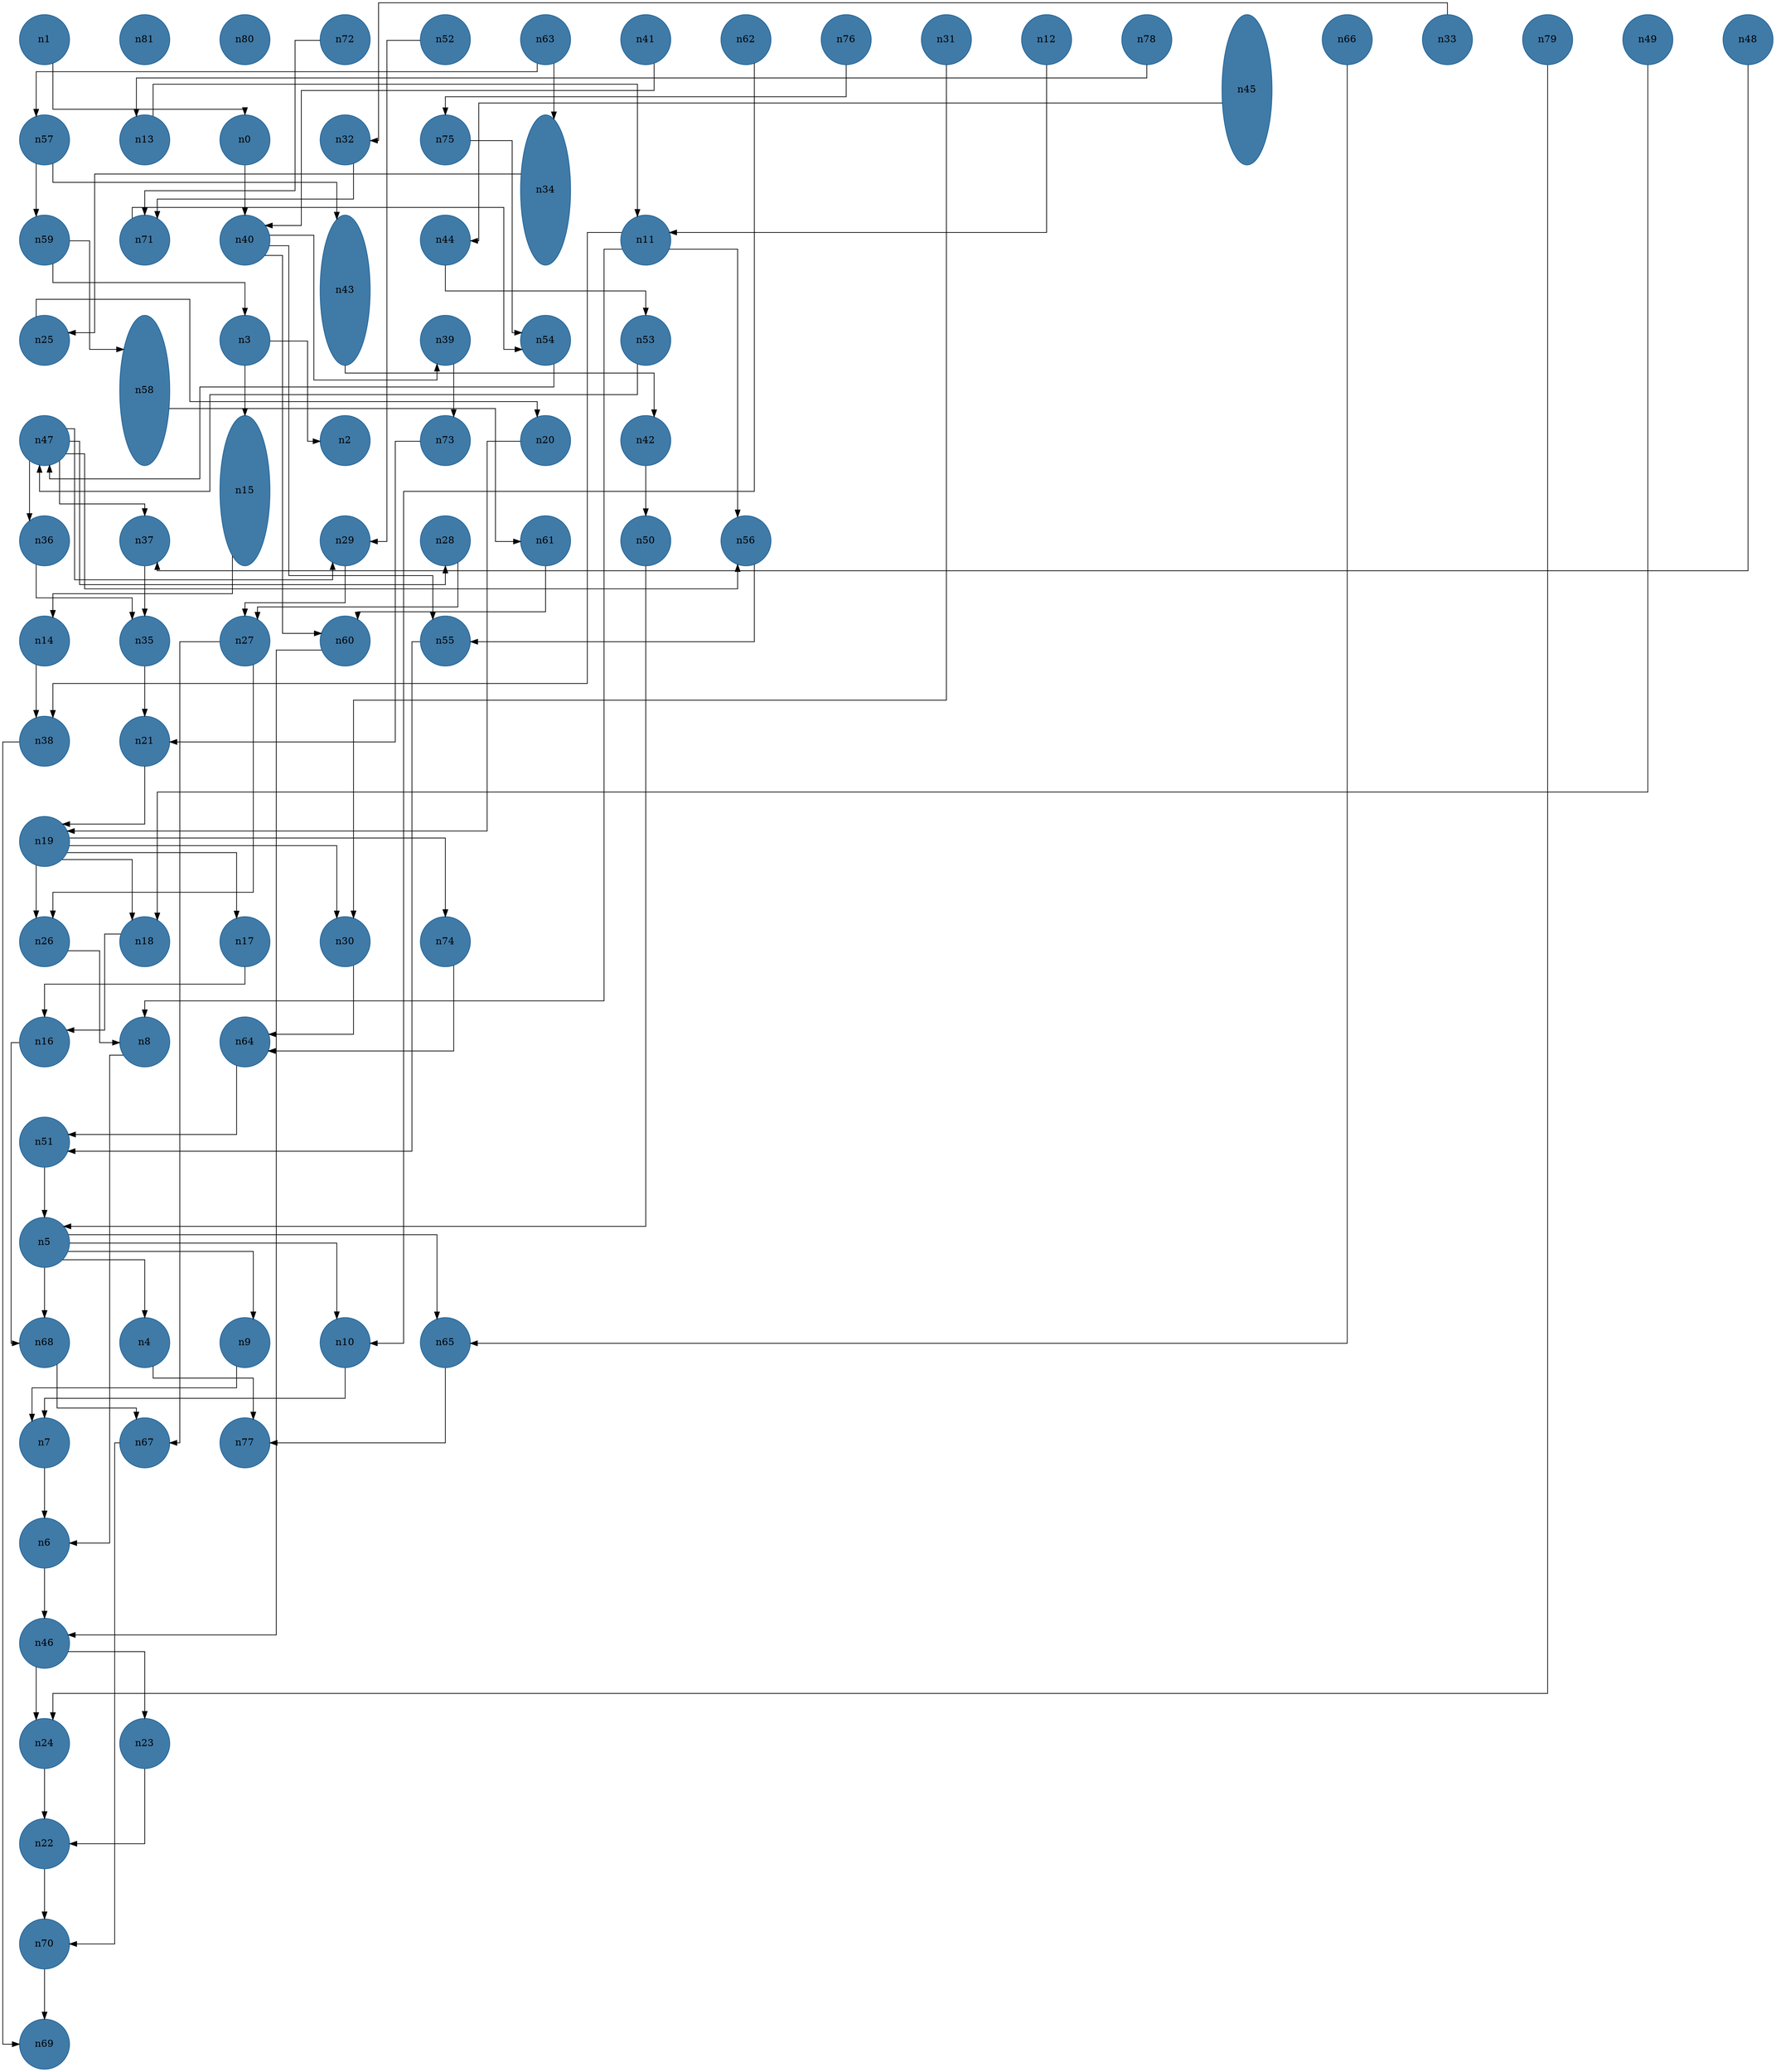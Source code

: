 //do not use DOT to generate pdf use NEATO or FDP
digraph{
layout="neato";
splines="ortho";
n1[shape="ellipse", style="filled", color="#004E8ABF", pos="0,42!", height="1", width="1"];
n1 -> n0;
n81[shape="ellipse", style="filled", color="#004E8ABF", pos="2,42!", height="1", width="1"];
n80[shape="ellipse", style="filled", color="#004E8ABF", pos="4,42!", height="1", width="1"];
n72[shape="ellipse", style="filled", color="#004E8ABF", pos="6,42!", height="1", width="1"];
n72 -> n71;
n52[shape="ellipse", style="filled", color="#004E8ABF", pos="8,42!", height="1", width="1"];
n52 -> n29;
n63[shape="ellipse", style="filled", color="#004E8ABF", pos="10,42!", height="1", width="1"];
n63 -> n57;
n63 -> n34;
n41[shape="ellipse", style="filled", color="#004E8ABF", pos="12,42!", height="1", width="1"];
n41 -> n40;
n62[shape="ellipse", style="filled", color="#004E8ABF", pos="14,42!", height="1", width="1"];
n62 -> n10;
n76[shape="ellipse", style="filled", color="#004E8ABF", pos="16,42!", height="1", width="1"];
n76 -> n75;
n31[shape="ellipse", style="filled", color="#004E8ABF", pos="18,42!", height="1", width="1"];
n31 -> n30;
n12[shape="ellipse", style="filled", color="#004E8ABF", pos="20,42!", height="1", width="1"];
n12 -> n11;
n78[shape="ellipse", style="filled", color="#004E8ABF", pos="22,42!", height="1", width="1"];
n78 -> n13;
n45[shape="ellipse", style="filled", color="#004E8ABF", pos="24,41!", height="3", width="1"];
n45 -> n44;
n66[shape="ellipse", style="filled", color="#004E8ABF", pos="26,42!", height="1", width="1"];
n66 -> n65;
n33[shape="ellipse", style="filled", color="#004E8ABF", pos="28,42!", height="1", width="1"];
n33 -> n32;
n79[shape="ellipse", style="filled", color="#004E8ABF", pos="30,42!", height="1", width="1"];
n79 -> n24;
n49[shape="ellipse", style="filled", color="#004E8ABF", pos="32,42!", height="1", width="1"];
n49 -> n18;
n48[shape="ellipse", style="filled", color="#004E8ABF", pos="34,42!", height="1", width="1"];
n48 -> n37;
n57[shape="ellipse", style="filled", color="#004E8ABF", pos="0,40!", height="1", width="1"];
n57 -> n59;
n57 -> n43;
n13[shape="ellipse", style="filled", color="#004E8ABF", pos="2,40!", height="1", width="1"];
n13 -> n11;
n0[shape="ellipse", style="filled", color="#004E8ABF", pos="4,40!", height="1", width="1"];
n0 -> n40;
n32[shape="ellipse", style="filled", color="#004E8ABF", pos="6,40!", height="1", width="1"];
n32 -> n71;
n75[shape="ellipse", style="filled", color="#004E8ABF", pos="8,40!", height="1", width="1"];
n75 -> n54;
n34[shape="ellipse", style="filled", color="#004E8ABF", pos="10,39!", height="3", width="1"];
n34 -> n25;
n59[shape="ellipse", style="filled", color="#004E8ABF", pos="0,38!", height="1", width="1"];
n59 -> n58;
n59 -> n3;
n71[shape="ellipse", style="filled", color="#004E8ABF", pos="2,38!", height="1", width="1"];
n71 -> n54;
n40[shape="ellipse", style="filled", color="#004E8ABF", pos="4,38!", height="1", width="1"];
n40 -> n39;
n40 -> n60;
n40 -> n55;
n43[shape="ellipse", style="filled", color="#004E8ABF", pos="6,37!", height="3", width="1"];
n43 -> n42;
n44[shape="ellipse", style="filled", color="#004E8ABF", pos="8,38!", height="1", width="1"];
n44 -> n53;
n11[shape="ellipse", style="filled", color="#004E8ABF", pos="12,38!", height="1", width="1"];
n11 -> n38;
n11 -> n8;
n11 -> n56;
n25[shape="ellipse", style="filled", color="#004E8ABF", pos="0,36!", height="1", width="1"];
n25 -> n20;
n58[shape="ellipse", style="filled", color="#004E8ABF", pos="2,35!", height="3", width="1"];
n58 -> n61;
n3[shape="ellipse", style="filled", color="#004E8ABF", pos="4,36!", height="1", width="1"];
n3 -> n15;
n3 -> n2;
n39[shape="ellipse", style="filled", color="#004E8ABF", pos="8,36!", height="1", width="1"];
n39 -> n73;
n54[shape="ellipse", style="filled", color="#004E8ABF", pos="10,36!", height="1", width="1"];
n54 -> n47;
n53[shape="ellipse", style="filled", color="#004E8ABF", pos="12,36!", height="1", width="1"];
n53 -> n47;
n47[shape="ellipse", style="filled", color="#004E8ABF", pos="0,34!", height="1", width="1"];
n47 -> n36;
n47 -> n37;
n47 -> n29;
n47 -> n28;
n47 -> n56;
n15[shape="ellipse", style="filled", color="#004E8ABF", pos="4,33!", height="3", width="1"];
n15 -> n14;
n2[shape="ellipse", style="filled", color="#004E8ABF", pos="6,34!", height="1", width="1"];
n73[shape="ellipse", style="filled", color="#004E8ABF", pos="8,34!", height="1", width="1"];
n73 -> n21;
n20[shape="ellipse", style="filled", color="#004E8ABF", pos="10,34!", height="1", width="1"];
n20 -> n19;
n42[shape="ellipse", style="filled", color="#004E8ABF", pos="12,34!", height="1", width="1"];
n42 -> n50;
n36[shape="ellipse", style="filled", color="#004E8ABF", pos="0,32!", height="1", width="1"];
n36 -> n35;
n37[shape="ellipse", style="filled", color="#004E8ABF", pos="2,32!", height="1", width="1"];
n37 -> n35;
n29[shape="ellipse", style="filled", color="#004E8ABF", pos="6,32!", height="1", width="1"];
n29 -> n27;
n28[shape="ellipse", style="filled", color="#004E8ABF", pos="8,32!", height="1", width="1"];
n28 -> n27;
n61[shape="ellipse", style="filled", color="#004E8ABF", pos="10,32!", height="1", width="1"];
n61 -> n60;
n50[shape="ellipse", style="filled", color="#004E8ABF", pos="12,32!", height="1", width="1"];
n50 -> n5;
n56[shape="ellipse", style="filled", color="#004E8ABF", pos="14,32!", height="1", width="1"];
n56 -> n55;
n14[shape="ellipse", style="filled", color="#004E8ABF", pos="0,30!", height="1", width="1"];
n14 -> n38;
n35[shape="ellipse", style="filled", color="#004E8ABF", pos="2,30!", height="1", width="1"];
n35 -> n21;
n27[shape="ellipse", style="filled", color="#004E8ABF", pos="4,30!", height="1", width="1"];
n27 -> n26;
n27 -> n67;
n60[shape="ellipse", style="filled", color="#004E8ABF", pos="6,30!", height="1", width="1"];
n60 -> n46;
n55[shape="ellipse", style="filled", color="#004E8ABF", pos="8,30!", height="1", width="1"];
n55 -> n51;
n38[shape="ellipse", style="filled", color="#004E8ABF", pos="0,28!", height="1", width="1"];
n38 -> n69;
n21[shape="ellipse", style="filled", color="#004E8ABF", pos="2,28!", height="1", width="1"];
n21 -> n19;
n19[shape="ellipse", style="filled", color="#004E8ABF", pos="0,26!", height="1", width="1"];
n19 -> n26;
n19 -> n18;
n19 -> n17;
n19 -> n30;
n19 -> n74;
n26[shape="ellipse", style="filled", color="#004E8ABF", pos="0,24!", height="1", width="1"];
n26 -> n8;
n18[shape="ellipse", style="filled", color="#004E8ABF", pos="2,24!", height="1", width="1"];
n18 -> n16;
n17[shape="ellipse", style="filled", color="#004E8ABF", pos="4,24!", height="1", width="1"];
n17 -> n16;
n30[shape="ellipse", style="filled", color="#004E8ABF", pos="6,24!", height="1", width="1"];
n30 -> n64;
n74[shape="ellipse", style="filled", color="#004E8ABF", pos="8,24!", height="1", width="1"];
n74 -> n64;
n16[shape="ellipse", style="filled", color="#004E8ABF", pos="0,22!", height="1", width="1"];
n16 -> n68;
n8[shape="ellipse", style="filled", color="#004E8ABF", pos="2,22!", height="1", width="1"];
n8 -> n6;
n64[shape="ellipse", style="filled", color="#004E8ABF", pos="4,22!", height="1", width="1"];
n64 -> n51;
n51[shape="ellipse", style="filled", color="#004E8ABF", pos="0,20!", height="1", width="1"];
n51 -> n5;
n5[shape="ellipse", style="filled", color="#004E8ABF", pos="0,18!", height="1", width="1"];
n5 -> n68;
n5 -> n4;
n5 -> n9;
n5 -> n10;
n5 -> n65;
n68[shape="ellipse", style="filled", color="#004E8ABF", pos="0,16!", height="1", width="1"];
n68 -> n67;
n4[shape="ellipse", style="filled", color="#004E8ABF", pos="2,16!", height="1", width="1"];
n4 -> n77;
n9[shape="ellipse", style="filled", color="#004E8ABF", pos="4,16!", height="1", width="1"];
n9 -> n7;
n10[shape="ellipse", style="filled", color="#004E8ABF", pos="6,16!", height="1", width="1"];
n10 -> n7;
n65[shape="ellipse", style="filled", color="#004E8ABF", pos="8,16!", height="1", width="1"];
n65 -> n77;
n7[shape="ellipse", style="filled", color="#004E8ABF", pos="0,14!", height="1", width="1"];
n7 -> n6;
n67[shape="ellipse", style="filled", color="#004E8ABF", pos="2,14!", height="1", width="1"];
n67 -> n70;
n77[shape="ellipse", style="filled", color="#004E8ABF", pos="4,14!", height="1", width="1"];
n6[shape="ellipse", style="filled", color="#004E8ABF", pos="0,12!", height="1", width="1"];
n6 -> n46;
n46[shape="ellipse", style="filled", color="#004E8ABF", pos="0,10!", height="1", width="1"];
n46 -> n24;
n46 -> n23;
n24[shape="ellipse", style="filled", color="#004E8ABF", pos="0,8!", height="1", width="1"];
n24 -> n22;
n23[shape="ellipse", style="filled", color="#004E8ABF", pos="2,8!", height="1", width="1"];
n23 -> n22;
n22[shape="ellipse", style="filled", color="#004E8ABF", pos="0,6!", height="1", width="1"];
n22 -> n70;
n70[shape="ellipse", style="filled", color="#004E8ABF", pos="0,4!", height="1", width="1"];
n70 -> n69;
n69[shape="ellipse", style="filled", color="#004E8ABF", pos="0,2!", height="1", width="1"];
}